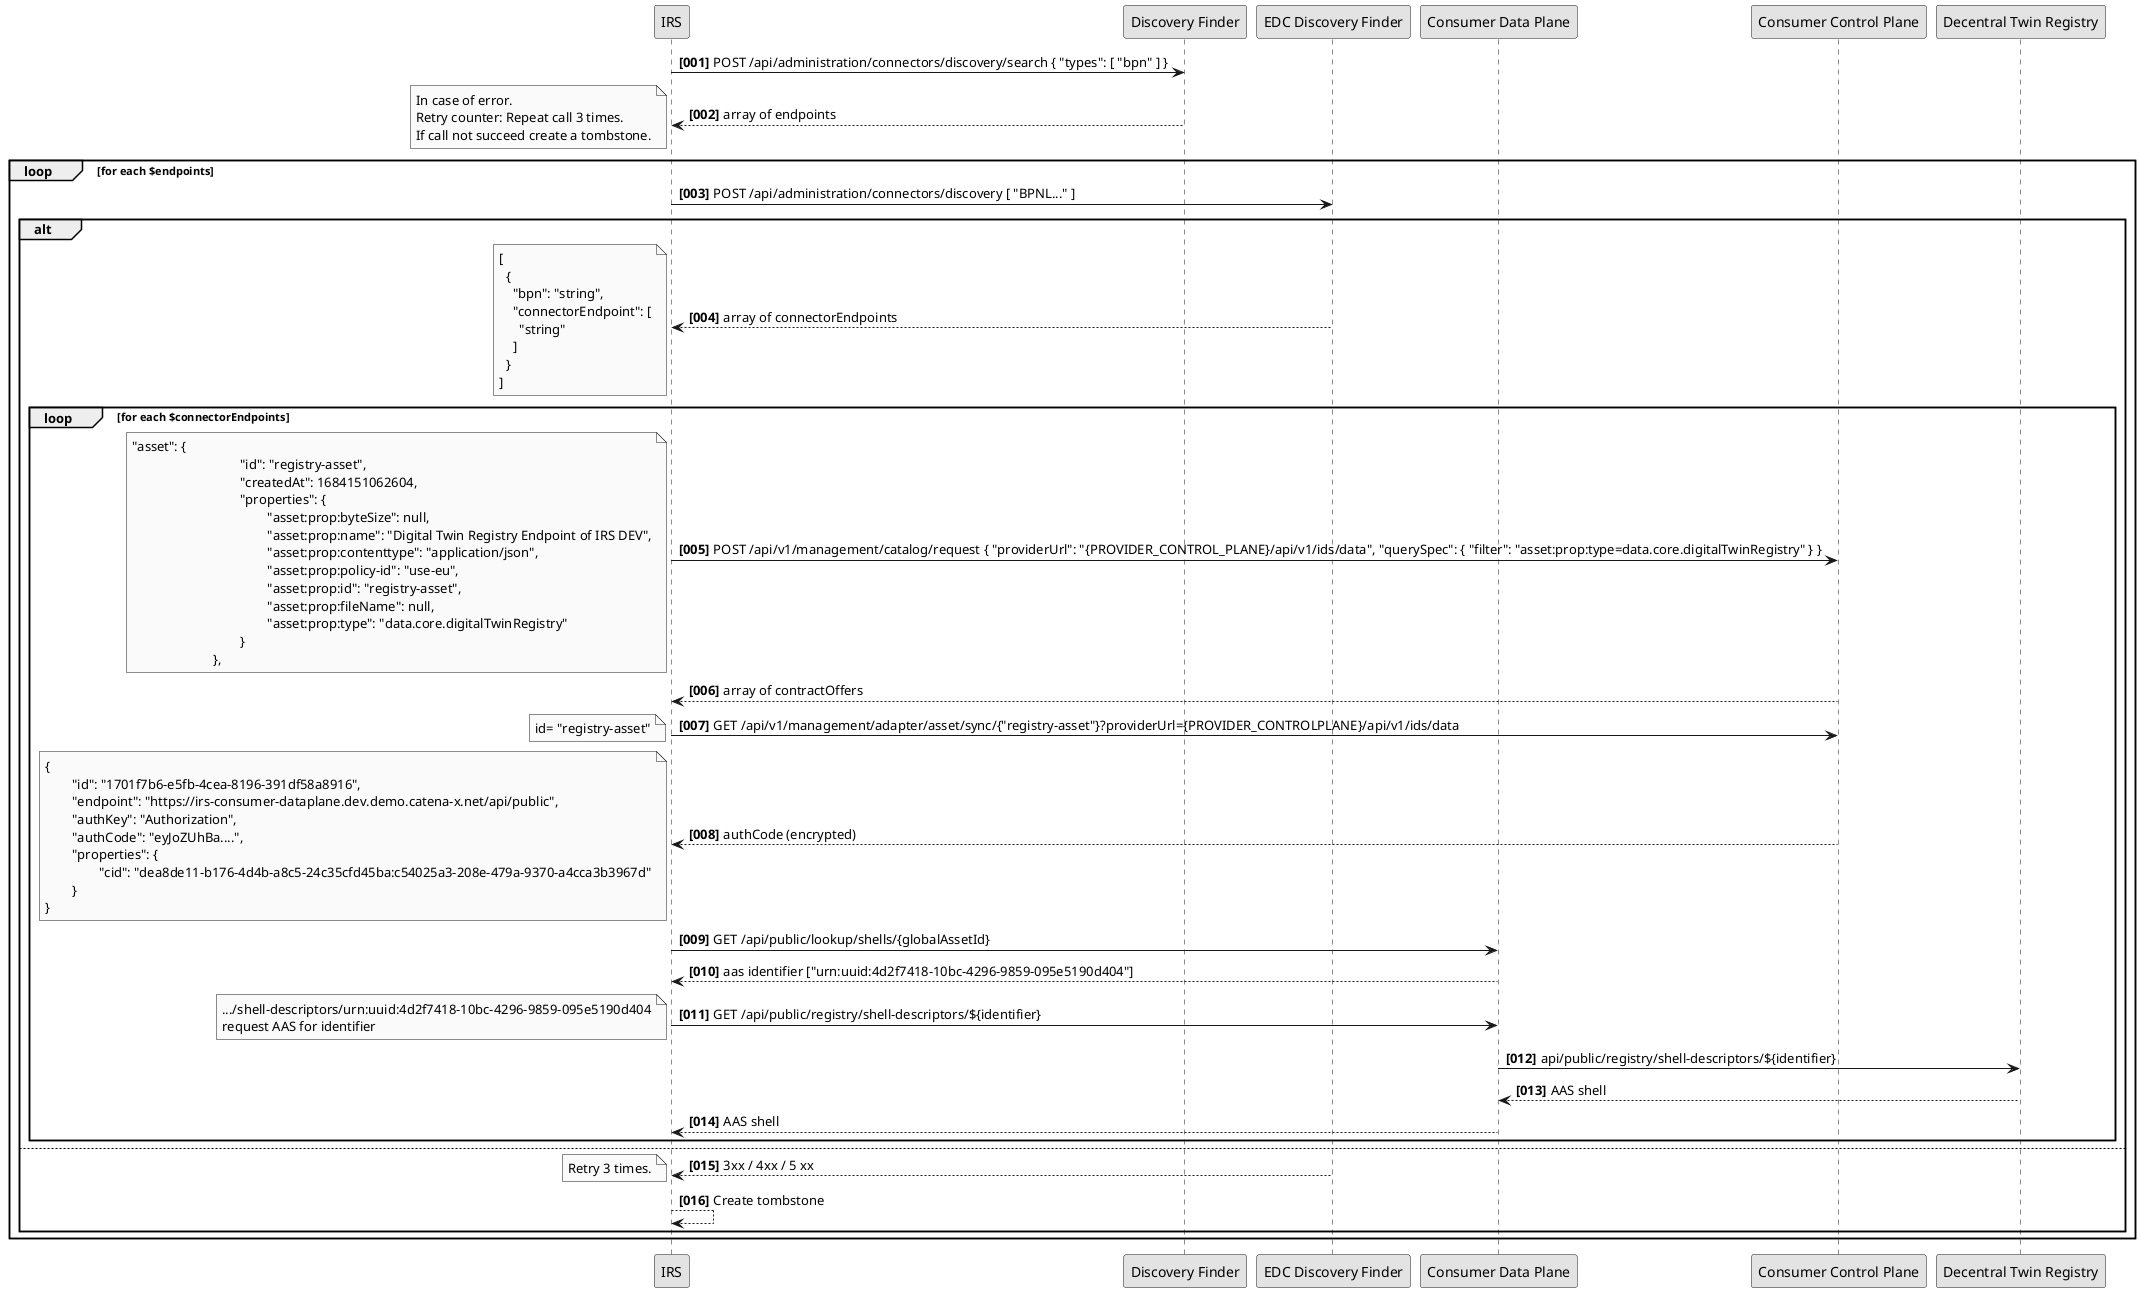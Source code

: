 @startuml
skinparam monochrome true
skinparam shadowing false


autonumber "<b>[000]"

participant "IRS" as IRS
participant "Discovery Finder" as DCF
participant "EDC Discovery Finder" as EDCDF
participant "Consumer Data Plane" as CONSUMER_DATA_PLANE
participant "Consumer Control Plane" as CONSUMER_CONTROLPLANE
participant "Decentral Twin Registry" as DTR

IRS -> DCF: POST /api/administration/connectors/discovery/search { "types": [ "bpn" ] }
IRS <-- DCF: array of endpoints
note left
    In case of error.
    Retry counter: Repeat call 3 times.
    If call not succeed create a tombstone.
end note
loop for each $endpoints
    IRS -> EDCDF : POST /api/administration/connectors/discovery [ "BPNL..." ]
    alt
         IRS <-- EDCDF : array of connectorEndpoints
         note left
                 [
                   {
                     "bpn": "string",
                     "connectorEndpoint": [
                       "string"
                     ]
                   }
                 ]
         end note
         loop for each $connectorEndpoints
             IRS -> CONSUMER_CONTROLPLANE: POST /api/v1/management/catalog/request { "providerUrl": "{PROVIDER_CONTROL_PLANE}/api/v1/ids/data", "querySpec": { "filter": "asset:prop:type=data.core.digitalTwinRegistry" } }
             note left
                "asset": {
                				"id": "registry-asset",
                				"createdAt": 1684151062604,
                				"properties": {
                					"asset:prop:byteSize": null,
                					"asset:prop:name": "Digital Twin Registry Endpoint of IRS DEV",
                					"asset:prop:contenttype": "application/json",
                					"asset:prop:policy-id": "use-eu",
                					"asset:prop:id": "registry-asset",
                					"asset:prop:fileName": null,
                					"asset:prop:type": "data.core.digitalTwinRegistry"
                				}
                			},
             end note
             IRS <-- CONSUMER_CONTROLPLANE: array of contractOffers

             IRS -> CONSUMER_CONTROLPLANE: GET /api/v1/management/adapter/asset/sync/{"registry-asset"}?providerUrl={PROVIDER_CONTROLPLANE}/api/v1/ids/data
             note left
                id= "registry-asset"
             end note
             IRS <-- CONSUMER_CONTROLPLANE: authCode (encrypted)
             note left
                 {
                 	"id": "1701f7b6-e5fb-4cea-8196-391df58a8916",
                 	"endpoint": "https://irs-consumer-dataplane.dev.demo.catena-x.net/api/public",
                 	"authKey": "Authorization",
                 	"authCode": "eyJoZUhBa....",
                 	"properties": {
                 		"cid": "dea8de11-b176-4d4b-a8c5-24c35cfd45ba:c54025a3-208e-479a-9370-a4cca3b3967d"
                 	}
                 }
             end note
             IRS -> CONSUMER_DATA_PLANE: GET /api/public/lookup/shells/{globalAssetId}
             IRS <-- CONSUMER_DATA_PLANE: aas identifier ["urn:uuid:4d2f7418-10bc-4296-9859-095e5190d404"]

             IRS -> CONSUMER_DATA_PLANE : GET /api/public/registry/shell-descriptors/${identifier}
             note left
                  .../shell-descriptors/urn:uuid:4d2f7418-10bc-4296-9859-095e5190d404
                  request AAS for identifier
             end note
             CONSUMER_DATA_PLANE -> DTR : api/public/registry/shell-descriptors/${identifier}
             CONSUMER_DATA_PLANE <-- DTR: AAS shell
             IRS <-- CONSUMER_DATA_PLANE: AAS shell
         end loop
    else
          IRS <-- EDCDF : 3xx / 4xx / 5 xx
          note left
                Retry 3 times.
          end note
          IRS --> IRS : Create tombstone
    end alt


end loop






@enduml

